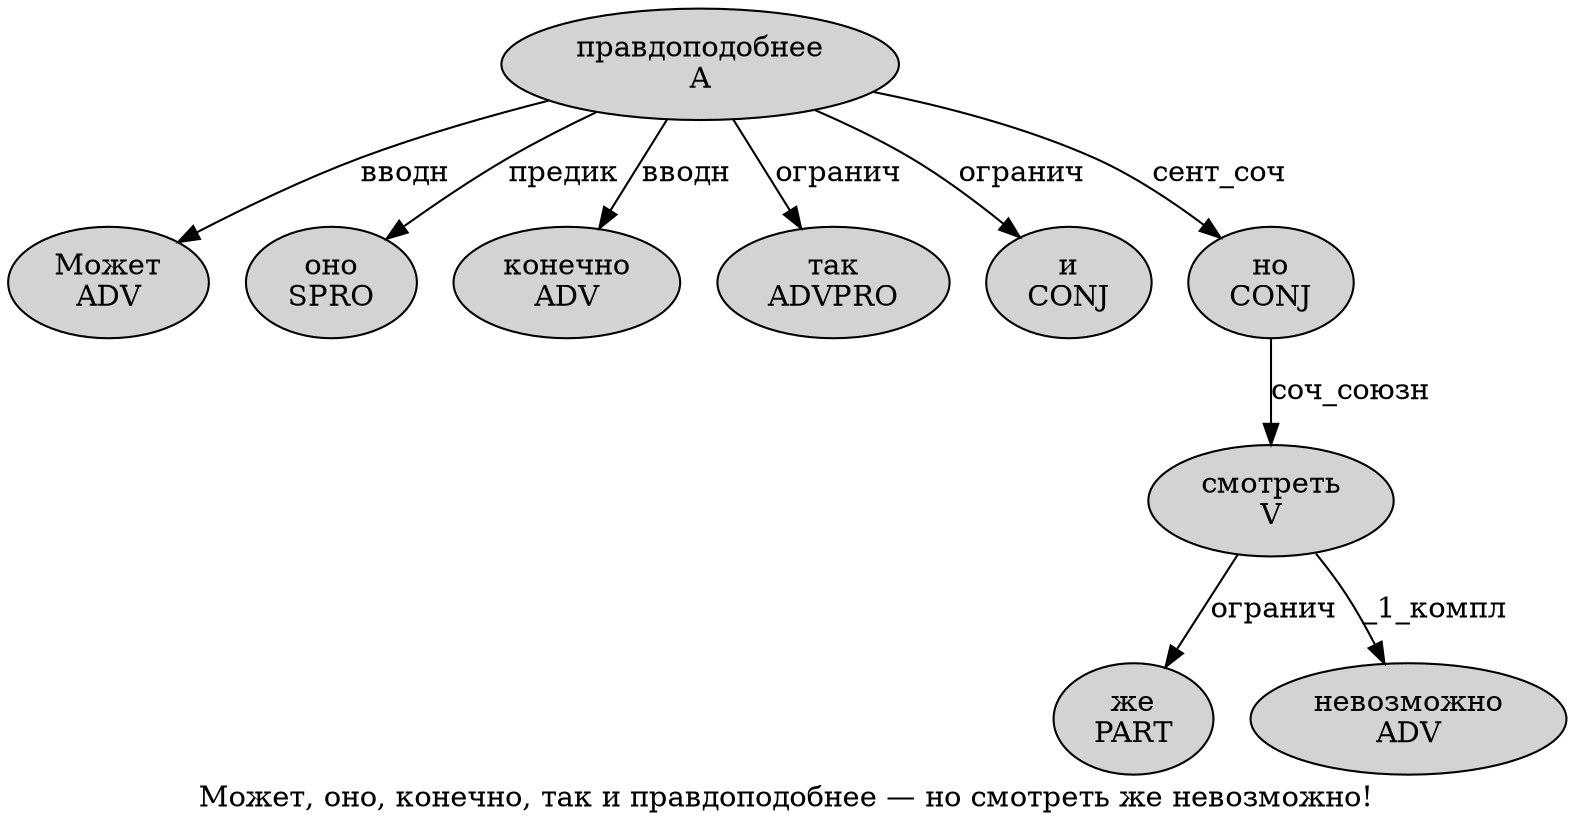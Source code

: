 digraph SENTENCE_2328 {
	graph [label="Может, оно, конечно, так и правдоподобнее — но смотреть же невозможно!"]
	node [style=filled]
		0 [label="Может
ADV" color="" fillcolor=lightgray penwidth=1 shape=ellipse]
		2 [label="оно
SPRO" color="" fillcolor=lightgray penwidth=1 shape=ellipse]
		4 [label="конечно
ADV" color="" fillcolor=lightgray penwidth=1 shape=ellipse]
		6 [label="так
ADVPRO" color="" fillcolor=lightgray penwidth=1 shape=ellipse]
		7 [label="и
CONJ" color="" fillcolor=lightgray penwidth=1 shape=ellipse]
		8 [label="правдоподобнее
A" color="" fillcolor=lightgray penwidth=1 shape=ellipse]
		10 [label="но
CONJ" color="" fillcolor=lightgray penwidth=1 shape=ellipse]
		11 [label="смотреть
V" color="" fillcolor=lightgray penwidth=1 shape=ellipse]
		12 [label="же
PART" color="" fillcolor=lightgray penwidth=1 shape=ellipse]
		13 [label="невозможно
ADV" color="" fillcolor=lightgray penwidth=1 shape=ellipse]
			8 -> 0 [label="вводн"]
			8 -> 2 [label="предик"]
			8 -> 4 [label="вводн"]
			8 -> 6 [label="огранич"]
			8 -> 7 [label="огранич"]
			8 -> 10 [label="сент_соч"]
			11 -> 12 [label="огранич"]
			11 -> 13 [label="_1_компл"]
			10 -> 11 [label="соч_союзн"]
}